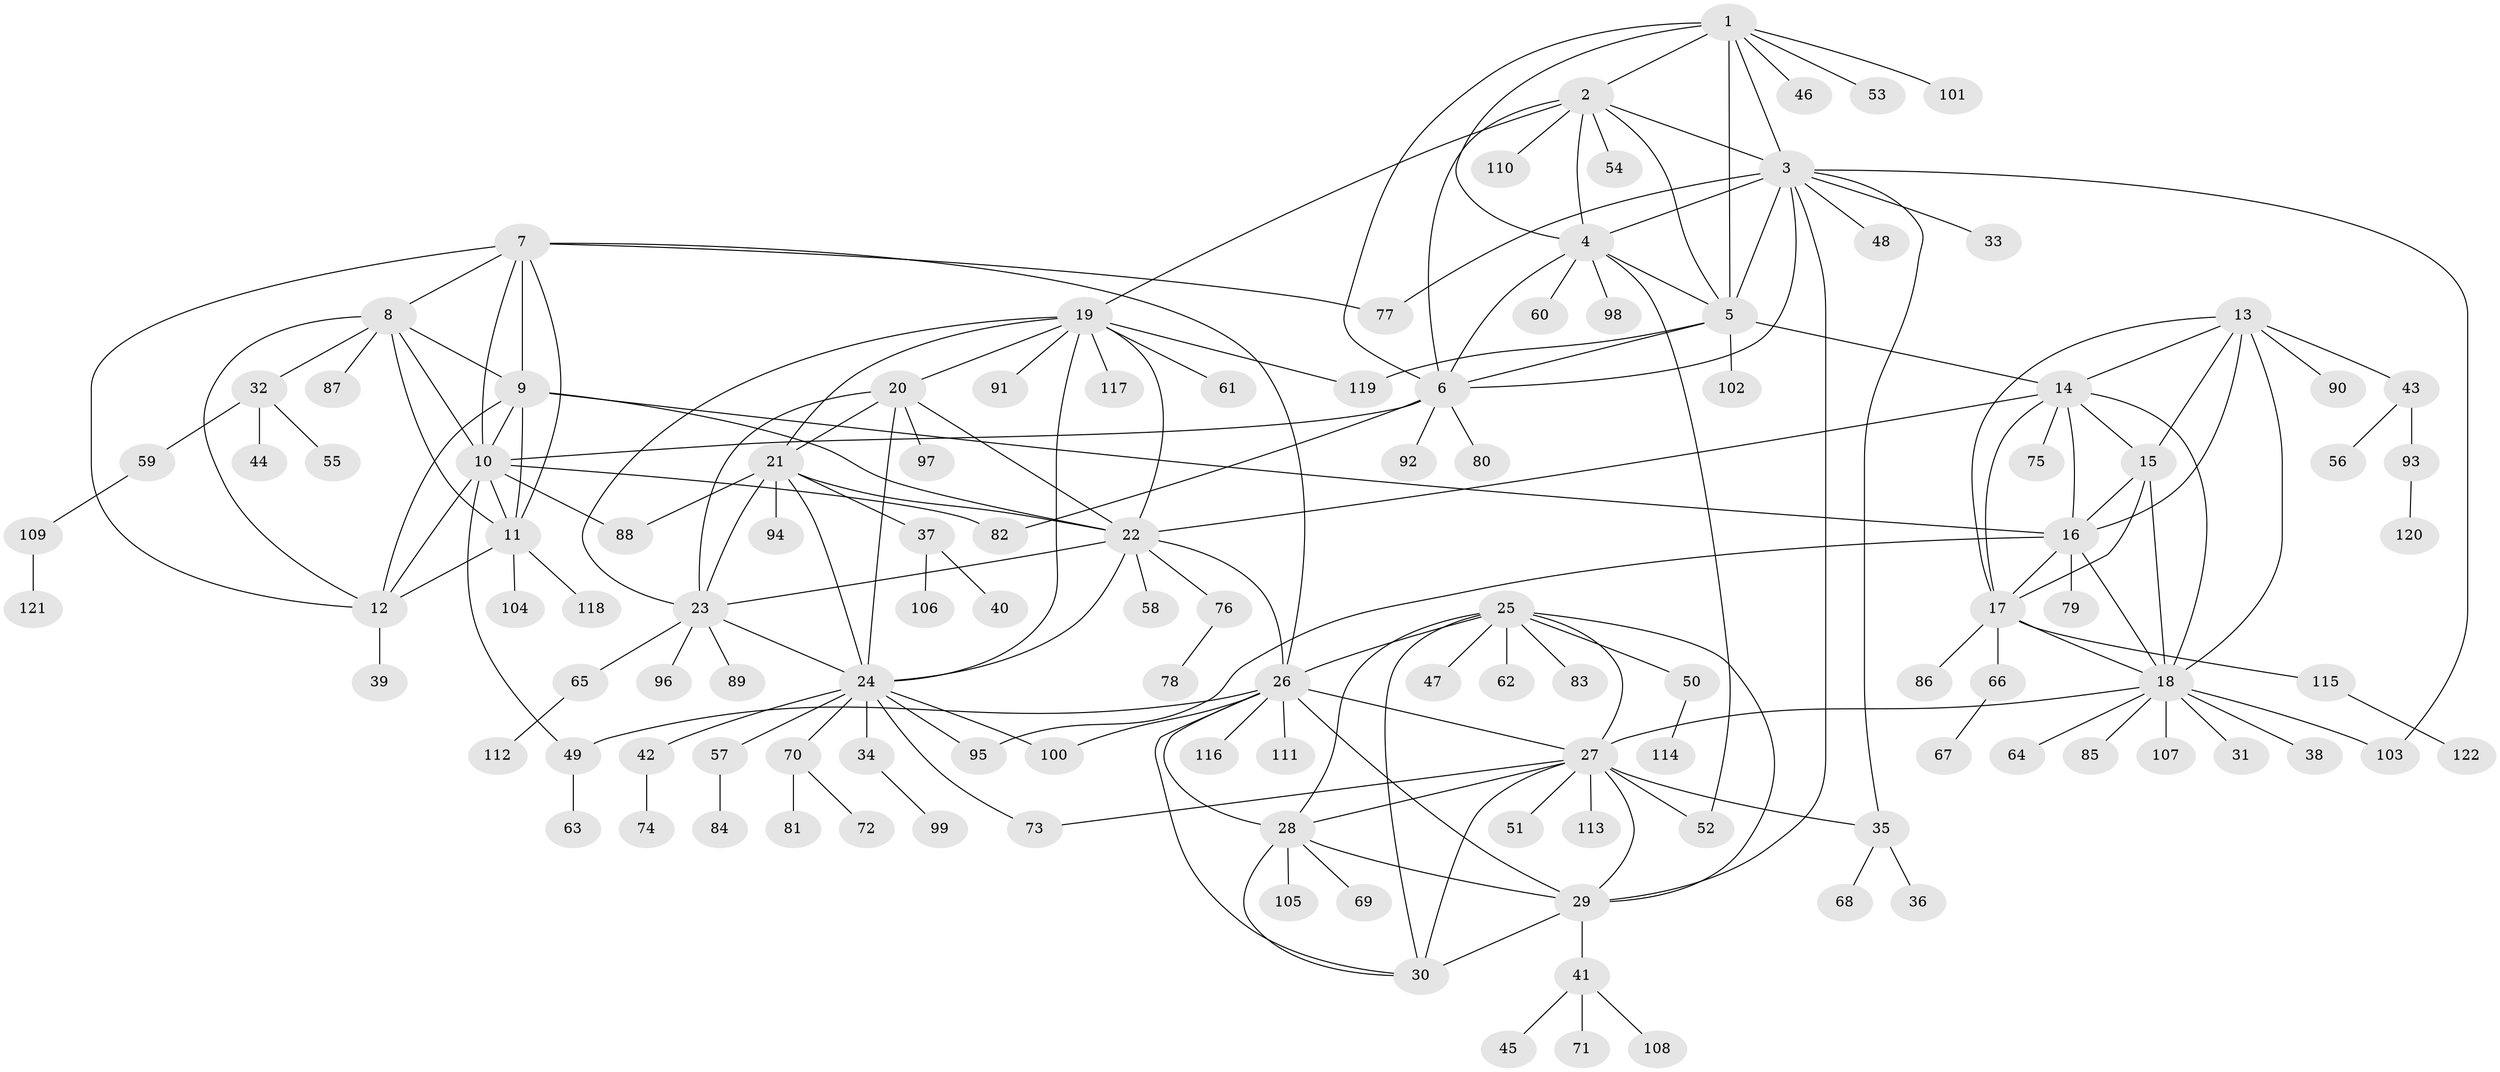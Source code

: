 // Generated by graph-tools (version 1.1) at 2025/26/03/09/25 03:26:41]
// undirected, 122 vertices, 188 edges
graph export_dot {
graph [start="1"]
  node [color=gray90,style=filled];
  1;
  2;
  3;
  4;
  5;
  6;
  7;
  8;
  9;
  10;
  11;
  12;
  13;
  14;
  15;
  16;
  17;
  18;
  19;
  20;
  21;
  22;
  23;
  24;
  25;
  26;
  27;
  28;
  29;
  30;
  31;
  32;
  33;
  34;
  35;
  36;
  37;
  38;
  39;
  40;
  41;
  42;
  43;
  44;
  45;
  46;
  47;
  48;
  49;
  50;
  51;
  52;
  53;
  54;
  55;
  56;
  57;
  58;
  59;
  60;
  61;
  62;
  63;
  64;
  65;
  66;
  67;
  68;
  69;
  70;
  71;
  72;
  73;
  74;
  75;
  76;
  77;
  78;
  79;
  80;
  81;
  82;
  83;
  84;
  85;
  86;
  87;
  88;
  89;
  90;
  91;
  92;
  93;
  94;
  95;
  96;
  97;
  98;
  99;
  100;
  101;
  102;
  103;
  104;
  105;
  106;
  107;
  108;
  109;
  110;
  111;
  112;
  113;
  114;
  115;
  116;
  117;
  118;
  119;
  120;
  121;
  122;
  1 -- 2;
  1 -- 3;
  1 -- 4;
  1 -- 5;
  1 -- 6;
  1 -- 46;
  1 -- 53;
  1 -- 101;
  2 -- 3;
  2 -- 4;
  2 -- 5;
  2 -- 6;
  2 -- 19;
  2 -- 54;
  2 -- 110;
  3 -- 4;
  3 -- 5;
  3 -- 6;
  3 -- 29;
  3 -- 33;
  3 -- 35;
  3 -- 48;
  3 -- 77;
  3 -- 103;
  4 -- 5;
  4 -- 6;
  4 -- 52;
  4 -- 60;
  4 -- 98;
  5 -- 6;
  5 -- 14;
  5 -- 102;
  5 -- 119;
  6 -- 10;
  6 -- 80;
  6 -- 82;
  6 -- 92;
  7 -- 8;
  7 -- 9;
  7 -- 10;
  7 -- 11;
  7 -- 12;
  7 -- 26;
  7 -- 77;
  8 -- 9;
  8 -- 10;
  8 -- 11;
  8 -- 12;
  8 -- 32;
  8 -- 87;
  9 -- 10;
  9 -- 11;
  9 -- 12;
  9 -- 16;
  9 -- 22;
  10 -- 11;
  10 -- 12;
  10 -- 49;
  10 -- 82;
  10 -- 88;
  11 -- 12;
  11 -- 104;
  11 -- 118;
  12 -- 39;
  13 -- 14;
  13 -- 15;
  13 -- 16;
  13 -- 17;
  13 -- 18;
  13 -- 43;
  13 -- 90;
  14 -- 15;
  14 -- 16;
  14 -- 17;
  14 -- 18;
  14 -- 22;
  14 -- 75;
  15 -- 16;
  15 -- 17;
  15 -- 18;
  16 -- 17;
  16 -- 18;
  16 -- 79;
  16 -- 95;
  17 -- 18;
  17 -- 66;
  17 -- 86;
  17 -- 115;
  18 -- 27;
  18 -- 31;
  18 -- 38;
  18 -- 64;
  18 -- 85;
  18 -- 103;
  18 -- 107;
  19 -- 20;
  19 -- 21;
  19 -- 22;
  19 -- 23;
  19 -- 24;
  19 -- 61;
  19 -- 91;
  19 -- 117;
  19 -- 119;
  20 -- 21;
  20 -- 22;
  20 -- 23;
  20 -- 24;
  20 -- 97;
  21 -- 22;
  21 -- 23;
  21 -- 24;
  21 -- 37;
  21 -- 88;
  21 -- 94;
  22 -- 23;
  22 -- 24;
  22 -- 26;
  22 -- 58;
  22 -- 76;
  23 -- 24;
  23 -- 65;
  23 -- 89;
  23 -- 96;
  24 -- 34;
  24 -- 42;
  24 -- 57;
  24 -- 70;
  24 -- 73;
  24 -- 95;
  24 -- 100;
  25 -- 26;
  25 -- 27;
  25 -- 28;
  25 -- 29;
  25 -- 30;
  25 -- 47;
  25 -- 50;
  25 -- 62;
  25 -- 83;
  26 -- 27;
  26 -- 28;
  26 -- 29;
  26 -- 30;
  26 -- 49;
  26 -- 100;
  26 -- 111;
  26 -- 116;
  27 -- 28;
  27 -- 29;
  27 -- 30;
  27 -- 35;
  27 -- 51;
  27 -- 52;
  27 -- 73;
  27 -- 113;
  28 -- 29;
  28 -- 30;
  28 -- 69;
  28 -- 105;
  29 -- 30;
  29 -- 41;
  32 -- 44;
  32 -- 55;
  32 -- 59;
  34 -- 99;
  35 -- 36;
  35 -- 68;
  37 -- 40;
  37 -- 106;
  41 -- 45;
  41 -- 71;
  41 -- 108;
  42 -- 74;
  43 -- 56;
  43 -- 93;
  49 -- 63;
  50 -- 114;
  57 -- 84;
  59 -- 109;
  65 -- 112;
  66 -- 67;
  70 -- 72;
  70 -- 81;
  76 -- 78;
  93 -- 120;
  109 -- 121;
  115 -- 122;
}
